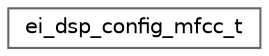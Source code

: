 digraph "Graphical Class Hierarchy"
{
 // LATEX_PDF_SIZE
  bgcolor="transparent";
  edge [fontname=Helvetica,fontsize=10,labelfontname=Helvetica,labelfontsize=10];
  node [fontname=Helvetica,fontsize=10,shape=box,height=0.2,width=0.4];
  rankdir="LR";
  Node0 [id="Node000000",label="ei_dsp_config_mfcc_t",height=0.2,width=0.4,color="grey40", fillcolor="white", style="filled",URL="$structei__dsp__config__mfcc__t.html",tooltip=" "];
}
